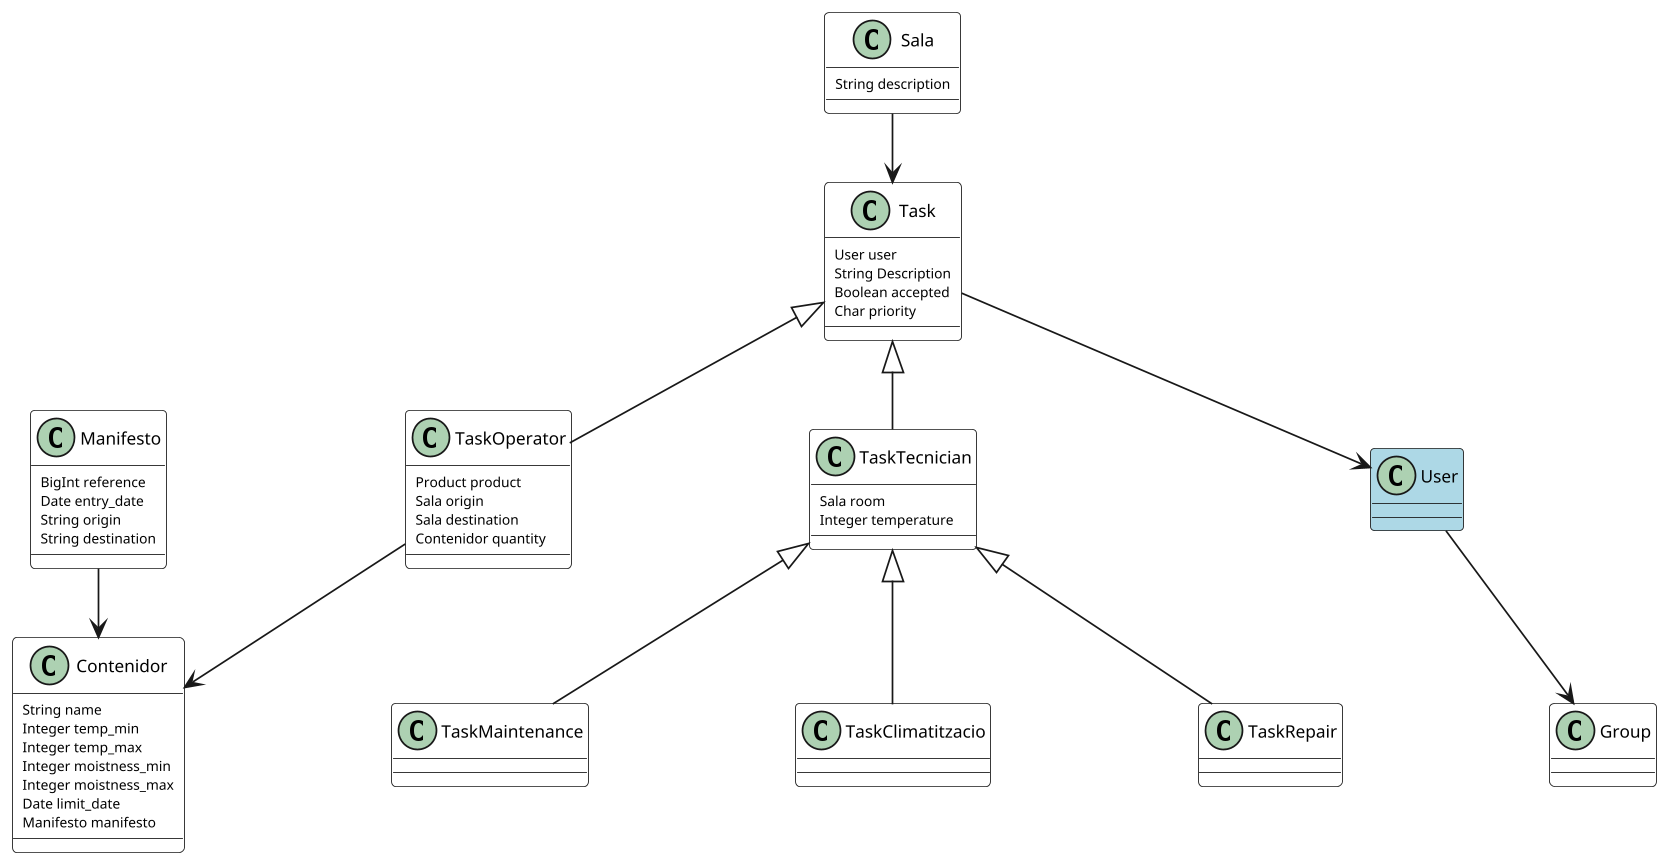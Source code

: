 @startuml
scale 800*800
skinparam dpi 200
skinparam classAttributeFontSize 8
skinparam classArrowFontSize 9
skinparam classFontSize 10
skinparam nodesep 120
skinparam ranksep 40
hide stereotype
skinparam class {
	BackgroundColor White
	BackgroundColor<<User>> LightBlue
	BackgroundColor<<Card>> LightYellow
}

class Task <<Task>> {
    User user
    String Description
    Boolean accepted
    Char priority
}

class TaskOperator <<Task>> extends Task {
    Product product
    Sala origin
    Sala destination
    Contenidor quantity
}

class TaskTecnician <<Task>> extends Task {
    Sala room
    Integer temperature
}

class TaskMaintenance <<TaskTecnician>> extends TaskTecnician {

}

class TaskClimatitzacio <<TaskTecnician>> extends TaskTecnician {

}

class TaskRepair <<TaskTecnician>> extends TaskTecnician {

}

class Sala <<Sala>> {
    String description
}

class Contenidor <<Contenidor>> {
    String name
    Integer temp_min
    Integer temp_max
    Integer moistness_min
    Integer moistness_max
    Date limit_date
    Manifesto manifesto
}

class Manifesto <<Manifisto>> {
    BigInt reference
    Date entry_date
    String origin
    String destination
}

class User <<User>> {

}

class Group <<Group>> {

}

TaskOperator --> Contenidor
Sala --> Task
Manifesto --> Contenidor
User --> Group
Task --> User

@enduml
